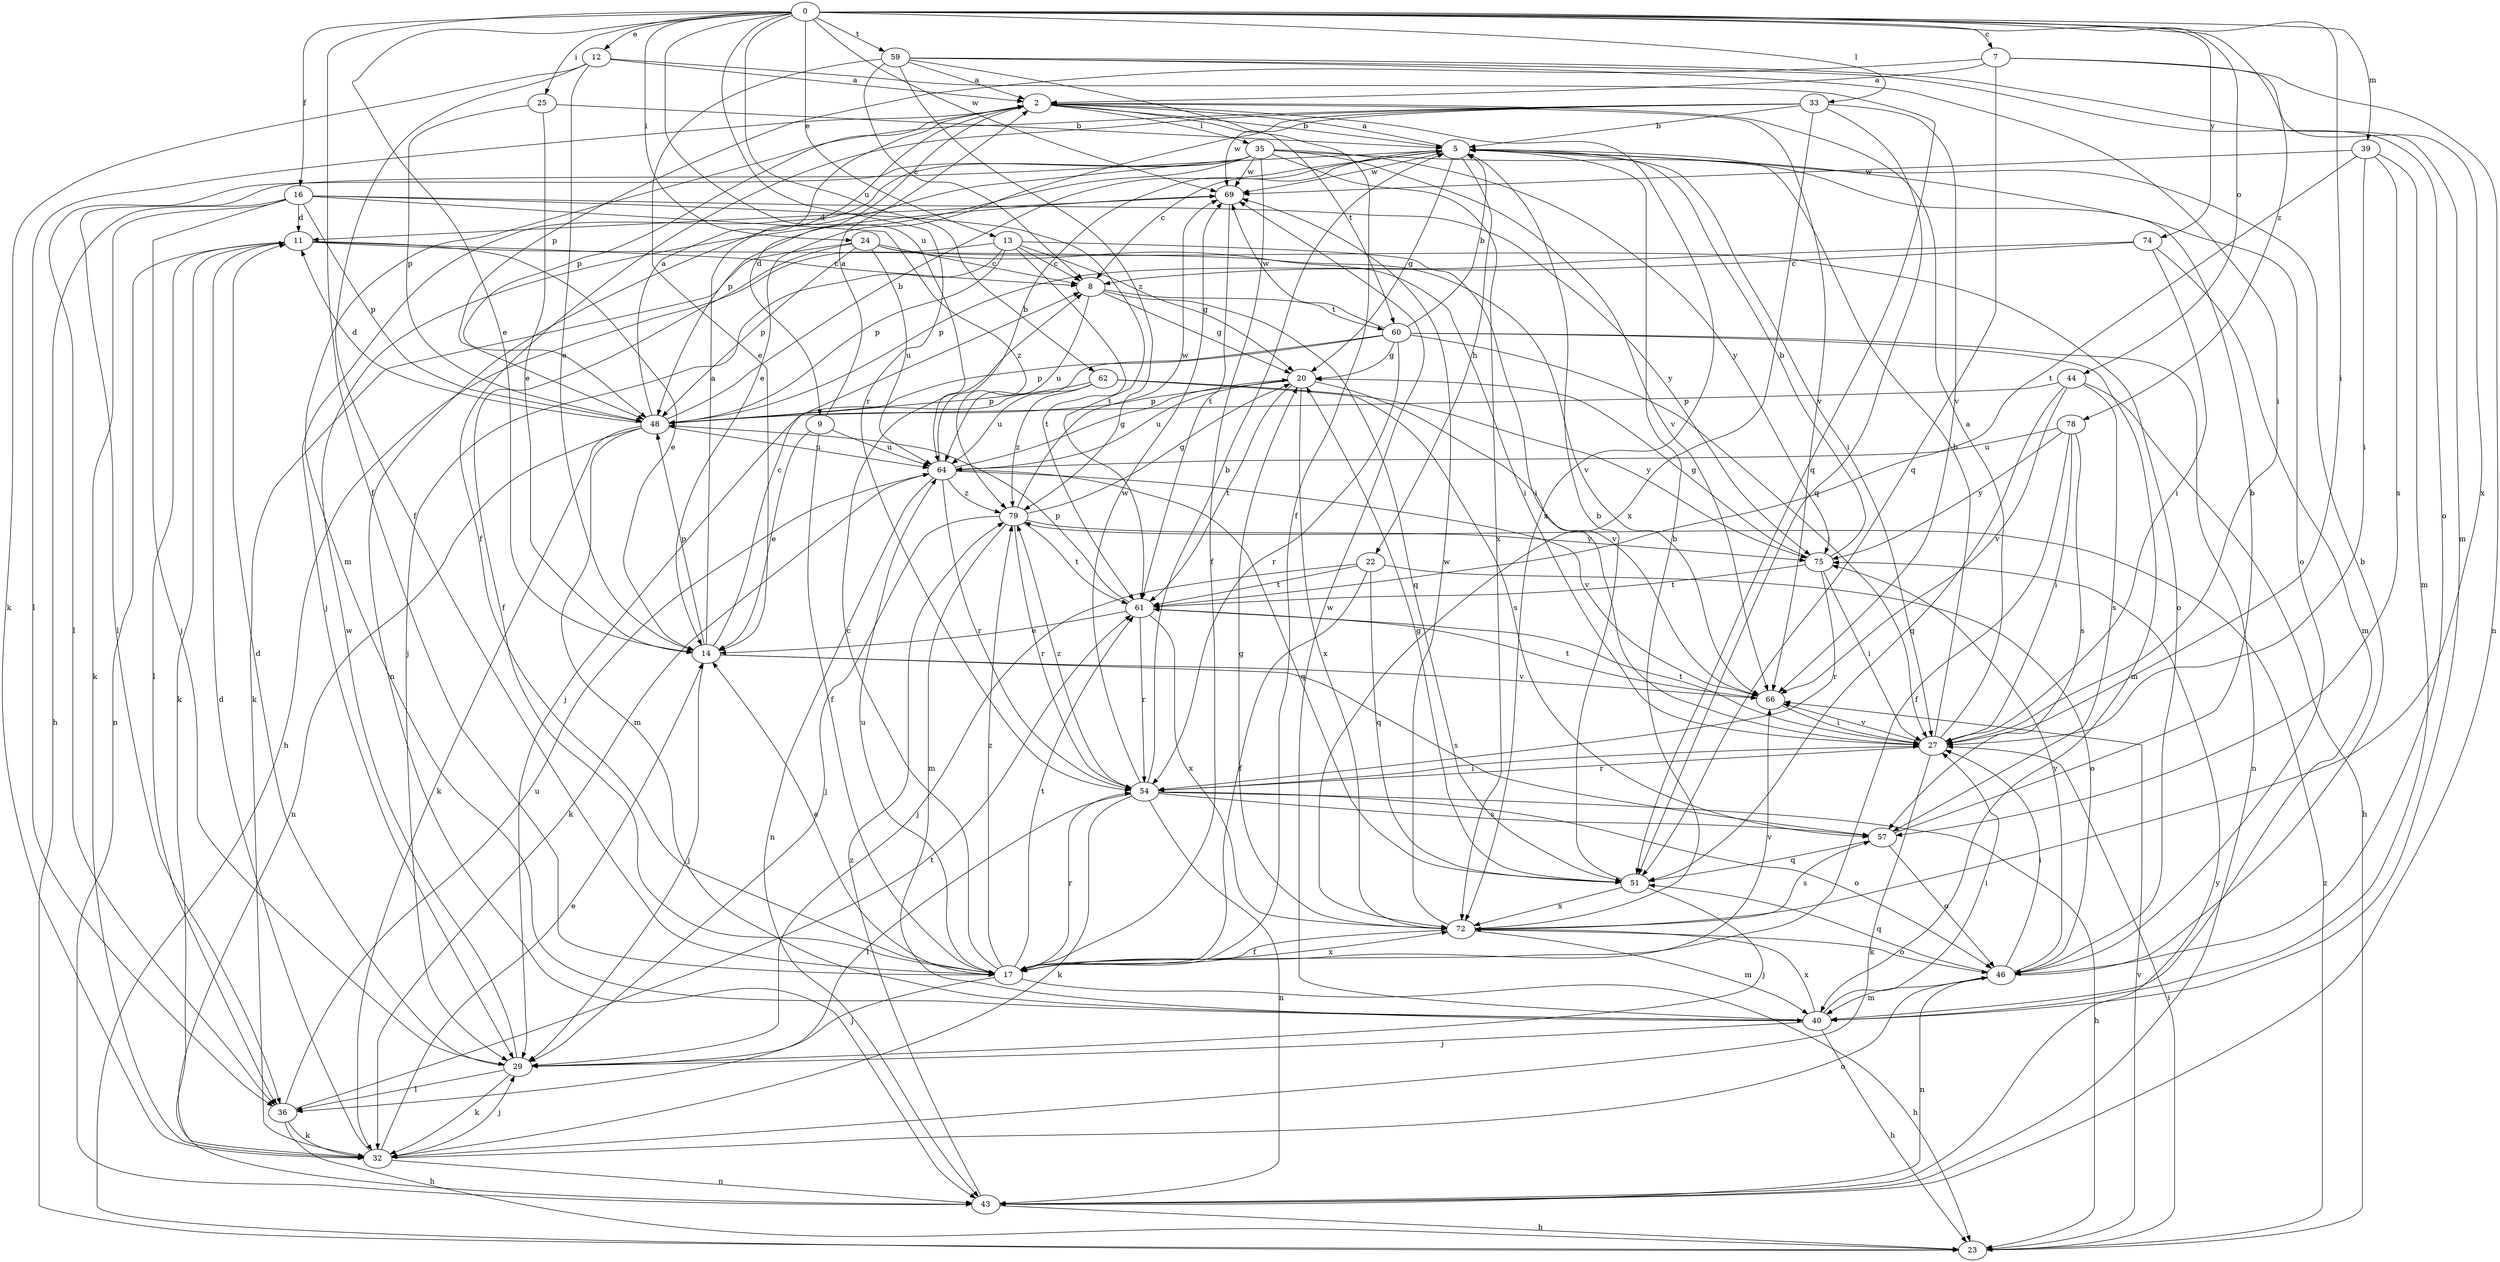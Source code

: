 strict digraph  {
0;
2;
5;
7;
8;
9;
11;
12;
13;
14;
16;
17;
20;
22;
23;
24;
25;
27;
29;
32;
33;
35;
36;
39;
40;
43;
44;
46;
48;
51;
54;
57;
59;
60;
61;
62;
64;
66;
69;
72;
74;
75;
78;
79;
0 -> 7  [label=c];
0 -> 12  [label=e];
0 -> 13  [label=e];
0 -> 14  [label=e];
0 -> 16  [label=f];
0 -> 17  [label=f];
0 -> 24  [label=i];
0 -> 25  [label=i];
0 -> 27  [label=i];
0 -> 33  [label=l];
0 -> 39  [label=m];
0 -> 44  [label=o];
0 -> 54  [label=r];
0 -> 59  [label=t];
0 -> 62  [label=u];
0 -> 64  [label=u];
0 -> 69  [label=w];
0 -> 74  [label=y];
0 -> 78  [label=z];
2 -> 5  [label=b];
2 -> 9  [label=d];
2 -> 35  [label=l];
2 -> 36  [label=l];
2 -> 48  [label=p];
2 -> 60  [label=t];
2 -> 66  [label=v];
2 -> 72  [label=x];
5 -> 2  [label=a];
5 -> 8  [label=c];
5 -> 20  [label=g];
5 -> 22  [label=h];
5 -> 27  [label=i];
5 -> 36  [label=l];
5 -> 69  [label=w];
7 -> 2  [label=a];
7 -> 43  [label=n];
7 -> 48  [label=p];
7 -> 51  [label=q];
7 -> 72  [label=x];
8 -> 20  [label=g];
8 -> 51  [label=q];
8 -> 60  [label=t];
8 -> 64  [label=u];
9 -> 2  [label=a];
9 -> 14  [label=e];
9 -> 17  [label=f];
9 -> 64  [label=u];
11 -> 8  [label=c];
11 -> 14  [label=e];
11 -> 32  [label=k];
11 -> 36  [label=l];
11 -> 43  [label=n];
11 -> 66  [label=v];
12 -> 2  [label=a];
12 -> 14  [label=e];
12 -> 17  [label=f];
12 -> 32  [label=k];
12 -> 51  [label=q];
13 -> 8  [label=c];
13 -> 20  [label=g];
13 -> 23  [label=h];
13 -> 27  [label=i];
13 -> 29  [label=j];
13 -> 48  [label=p];
13 -> 61  [label=t];
14 -> 2  [label=a];
14 -> 8  [label=c];
14 -> 29  [label=j];
14 -> 48  [label=p];
14 -> 57  [label=s];
14 -> 66  [label=v];
16 -> 11  [label=d];
16 -> 23  [label=h];
16 -> 29  [label=j];
16 -> 32  [label=k];
16 -> 48  [label=p];
16 -> 61  [label=t];
16 -> 75  [label=y];
16 -> 79  [label=z];
17 -> 8  [label=c];
17 -> 14  [label=e];
17 -> 23  [label=h];
17 -> 29  [label=j];
17 -> 54  [label=r];
17 -> 61  [label=t];
17 -> 64  [label=u];
17 -> 66  [label=v];
17 -> 72  [label=x];
17 -> 79  [label=z];
20 -> 48  [label=p];
20 -> 61  [label=t];
20 -> 64  [label=u];
20 -> 66  [label=v];
20 -> 72  [label=x];
22 -> 17  [label=f];
22 -> 29  [label=j];
22 -> 46  [label=o];
22 -> 51  [label=q];
22 -> 61  [label=t];
23 -> 27  [label=i];
23 -> 66  [label=v];
23 -> 79  [label=z];
24 -> 8  [label=c];
24 -> 17  [label=f];
24 -> 27  [label=i];
24 -> 32  [label=k];
24 -> 46  [label=o];
24 -> 48  [label=p];
24 -> 64  [label=u];
25 -> 5  [label=b];
25 -> 14  [label=e];
25 -> 48  [label=p];
27 -> 2  [label=a];
27 -> 5  [label=b];
27 -> 32  [label=k];
27 -> 54  [label=r];
27 -> 61  [label=t];
27 -> 66  [label=v];
29 -> 11  [label=d];
29 -> 32  [label=k];
29 -> 36  [label=l];
29 -> 69  [label=w];
32 -> 11  [label=d];
32 -> 14  [label=e];
32 -> 29  [label=j];
32 -> 43  [label=n];
32 -> 46  [label=o];
33 -> 5  [label=b];
33 -> 14  [label=e];
33 -> 17  [label=f];
33 -> 40  [label=m];
33 -> 51  [label=q];
33 -> 66  [label=v];
33 -> 69  [label=w];
33 -> 72  [label=x];
35 -> 17  [label=f];
35 -> 29  [label=j];
35 -> 36  [label=l];
35 -> 43  [label=n];
35 -> 46  [label=o];
35 -> 48  [label=p];
35 -> 66  [label=v];
35 -> 69  [label=w];
35 -> 72  [label=x];
35 -> 75  [label=y];
36 -> 23  [label=h];
36 -> 32  [label=k];
36 -> 61  [label=t];
36 -> 64  [label=u];
39 -> 27  [label=i];
39 -> 40  [label=m];
39 -> 57  [label=s];
39 -> 61  [label=t];
39 -> 69  [label=w];
40 -> 23  [label=h];
40 -> 27  [label=i];
40 -> 29  [label=j];
40 -> 69  [label=w];
40 -> 72  [label=x];
43 -> 23  [label=h];
43 -> 75  [label=y];
43 -> 79  [label=z];
44 -> 23  [label=h];
44 -> 48  [label=p];
44 -> 51  [label=q];
44 -> 57  [label=s];
44 -> 66  [label=v];
46 -> 5  [label=b];
46 -> 27  [label=i];
46 -> 40  [label=m];
46 -> 43  [label=n];
46 -> 51  [label=q];
46 -> 75  [label=y];
48 -> 2  [label=a];
48 -> 5  [label=b];
48 -> 11  [label=d];
48 -> 32  [label=k];
48 -> 40  [label=m];
48 -> 43  [label=n];
48 -> 64  [label=u];
51 -> 5  [label=b];
51 -> 20  [label=g];
51 -> 29  [label=j];
51 -> 72  [label=x];
54 -> 5  [label=b];
54 -> 23  [label=h];
54 -> 27  [label=i];
54 -> 32  [label=k];
54 -> 36  [label=l];
54 -> 43  [label=n];
54 -> 46  [label=o];
54 -> 57  [label=s];
54 -> 69  [label=w];
54 -> 79  [label=z];
57 -> 5  [label=b];
57 -> 46  [label=o];
57 -> 51  [label=q];
59 -> 2  [label=a];
59 -> 8  [label=c];
59 -> 14  [label=e];
59 -> 17  [label=f];
59 -> 27  [label=i];
59 -> 40  [label=m];
59 -> 46  [label=o];
59 -> 79  [label=z];
60 -> 5  [label=b];
60 -> 20  [label=g];
60 -> 27  [label=i];
60 -> 29  [label=j];
60 -> 40  [label=m];
60 -> 43  [label=n];
60 -> 48  [label=p];
60 -> 54  [label=r];
60 -> 69  [label=w];
61 -> 14  [label=e];
61 -> 48  [label=p];
61 -> 54  [label=r];
61 -> 72  [label=x];
62 -> 48  [label=p];
62 -> 57  [label=s];
62 -> 64  [label=u];
62 -> 75  [label=y];
62 -> 79  [label=z];
64 -> 5  [label=b];
64 -> 20  [label=g];
64 -> 32  [label=k];
64 -> 43  [label=n];
64 -> 51  [label=q];
64 -> 54  [label=r];
64 -> 66  [label=v];
64 -> 79  [label=z];
66 -> 27  [label=i];
66 -> 61  [label=t];
69 -> 11  [label=d];
69 -> 61  [label=t];
72 -> 5  [label=b];
72 -> 17  [label=f];
72 -> 20  [label=g];
72 -> 40  [label=m];
72 -> 46  [label=o];
72 -> 57  [label=s];
72 -> 69  [label=w];
74 -> 8  [label=c];
74 -> 27  [label=i];
74 -> 40  [label=m];
74 -> 48  [label=p];
75 -> 5  [label=b];
75 -> 20  [label=g];
75 -> 27  [label=i];
75 -> 54  [label=r];
75 -> 61  [label=t];
78 -> 17  [label=f];
78 -> 27  [label=i];
78 -> 57  [label=s];
78 -> 64  [label=u];
78 -> 75  [label=y];
79 -> 20  [label=g];
79 -> 29  [label=j];
79 -> 40  [label=m];
79 -> 54  [label=r];
79 -> 61  [label=t];
79 -> 69  [label=w];
79 -> 75  [label=y];
}
